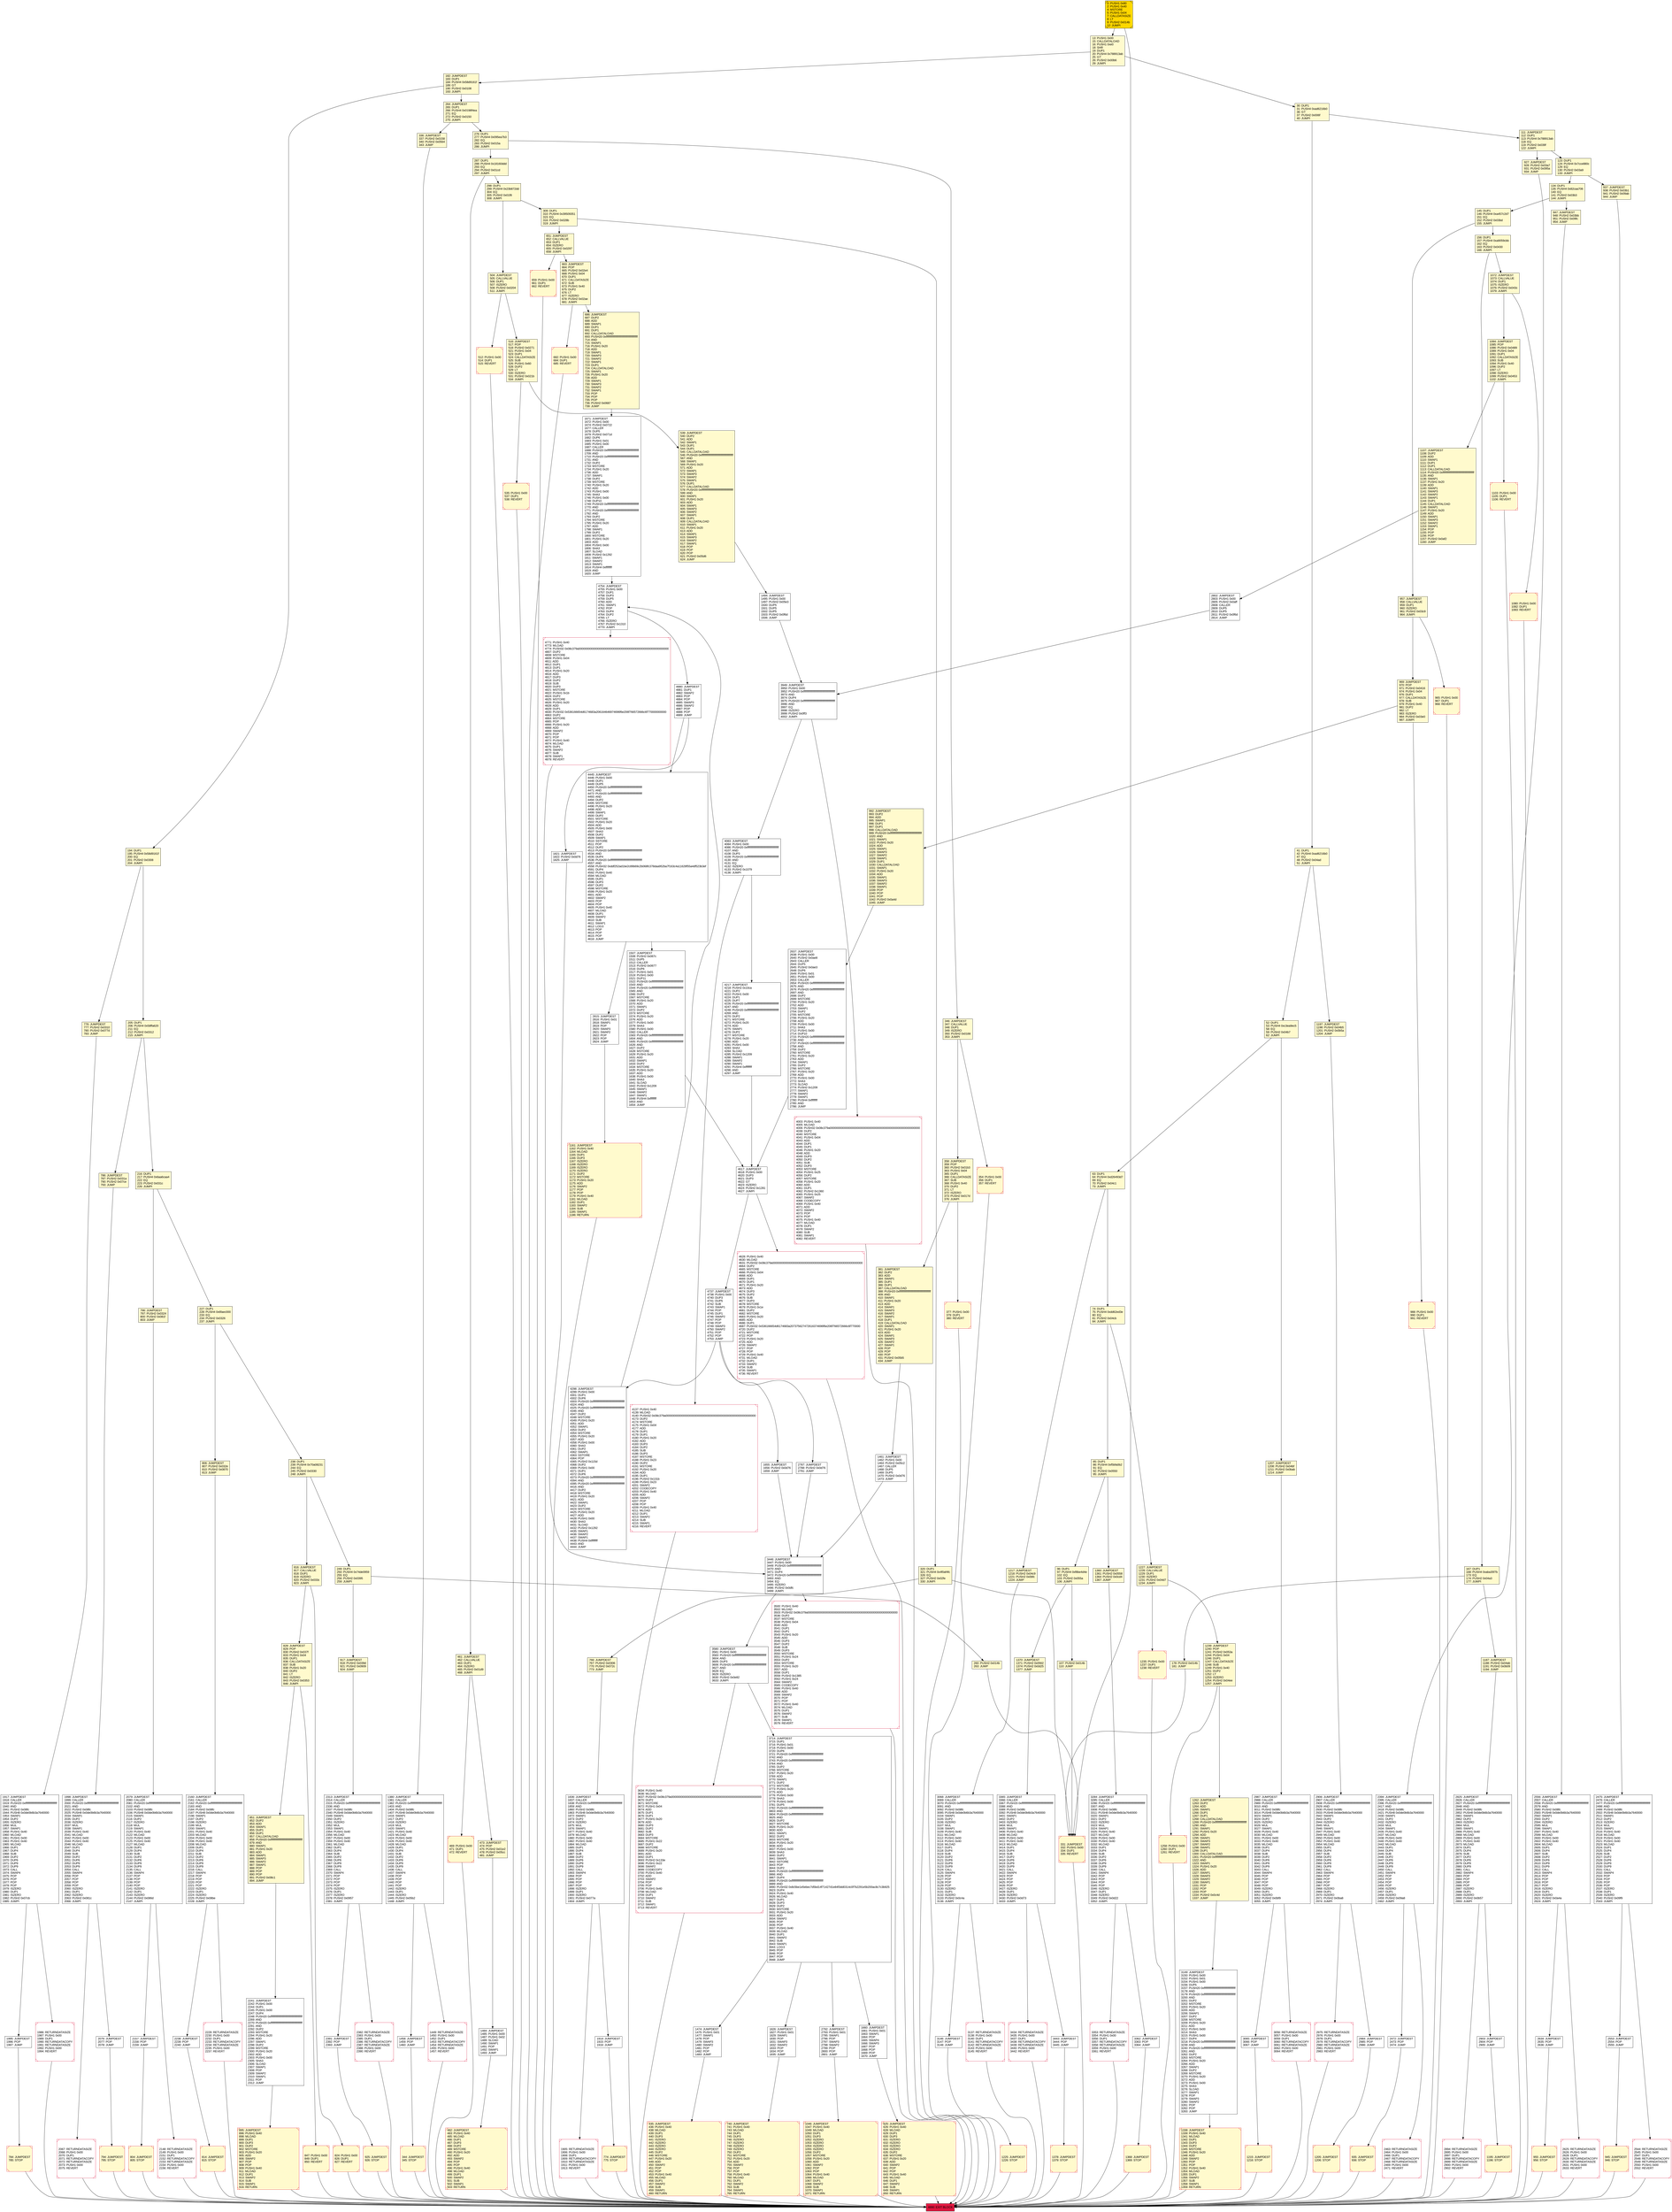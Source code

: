 digraph G {
bgcolor=transparent rankdir=UD;
node [shape=box style=filled color=black fillcolor=white fontname=arial fontcolor=black];
1262 [label="1262: JUMPDEST\l1263: DUP2\l1264: ADD\l1265: SWAP1\l1266: DUP1\l1267: DUP1\l1268: CALLDATALOAD\l1269: PUSH20 0xffffffffffffffffffffffffffffffffffffffff\l1290: AND\l1291: SWAP1\l1292: PUSH1 0x20\l1294: ADD\l1295: SWAP1\l1296: SWAP3\l1297: SWAP2\l1298: SWAP1\l1299: DUP1\l1300: CALLDATALOAD\l1301: PUSH20 0xffffffffffffffffffffffffffffffffffffffff\l1322: AND\l1323: SWAP1\l1324: PUSH1 0x20\l1326: ADD\l1327: SWAP1\l1328: SWAP3\l1329: SWAP2\l1330: SWAP1\l1331: POP\l1332: POP\l1333: POP\l1334: PUSH2 0x0c4d\l1337: JUMP\l" fillcolor=lemonchiffon ];
3362 [label="3362: JUMPDEST\l3363: POP\l3364: JUMP\l" ];
651 [label="651: JUMPDEST\l652: CALLVALUE\l653: DUP1\l654: ISZERO\l655: PUSH2 0x0297\l658: JUMPI\l" fillcolor=lemonchiffon ];
2067 [label="2067: RETURNDATASIZE\l2068: PUSH1 0x00\l2070: DUP1\l2071: RETURNDATACOPY\l2072: RETURNDATASIZE\l2073: PUSH1 0x00\l2075: REVERT\l" shape=Msquare color=crimson ];
925 [label="925: JUMPDEST\l926: STOP\l" fillcolor=lemonchiffon shape=Msquare color=crimson ];
3446 [label="3446: JUMPDEST\l3447: PUSH1 0x00\l3449: PUSH20 0xffffffffffffffffffffffffffffffffffffffff\l3470: AND\l3471: DUP4\l3472: PUSH20 0xffffffffffffffffffffffffffffffffffffffff\l3493: AND\l3494: EQ\l3495: ISZERO\l3496: PUSH2 0x0dfc\l3499: JUMPI\l" ];
1217 [label="1217: JUMPDEST\l1218: PUSH2 0x04c9\l1221: PUSH2 0x0bfc\l1224: JUMP\l" fillcolor=lemonchiffon ];
4083 [label="4083: JUMPDEST\l4084: PUSH1 0x00\l4086: PUSH20 0xffffffffffffffffffffffffffffffffffffffff\l4107: AND\l4108: DUP3\l4109: PUSH20 0xffffffffffffffffffffffffffffffffffffffff\l4130: AND\l4131: EQ\l4132: ISZERO\l4133: PUSH2 0x1079\l4136: JUMPI\l" ];
2637 [label="2637: JUMPDEST\l2638: PUSH1 0x00\l2640: PUSH2 0x0ae8\l2643: CALLER\l2644: DUP5\l2645: PUSH2 0x0ae3\l2648: DUP6\l2649: PUSH1 0x01\l2651: PUSH1 0x00\l2653: CALLER\l2654: PUSH20 0xffffffffffffffffffffffffffffffffffffffff\l2675: AND\l2676: PUSH20 0xffffffffffffffffffffffffffffffffffffffff\l2697: AND\l2698: DUP2\l2699: MSTORE\l2700: PUSH1 0x20\l2702: ADD\l2703: SWAP1\l2704: DUP2\l2705: MSTORE\l2706: PUSH1 0x20\l2708: ADD\l2709: PUSH1 0x00\l2711: SHA3\l2712: PUSH1 0x00\l2714: DUP10\l2715: PUSH20 0xffffffffffffffffffffffffffffffffffffffff\l2736: AND\l2737: PUSH20 0xffffffffffffffffffffffffffffffffffffffff\l2758: AND\l2759: DUP2\l2760: MSTORE\l2761: PUSH1 0x20\l2763: ADD\l2764: SWAP1\l2765: DUP2\l2766: MSTORE\l2767: PUSH1 0x20\l2769: ADD\l2770: PUSH1 0x00\l2772: SHA3\l2773: SLOAD\l2774: PUSH2 0x1209\l2777: SWAP1\l2778: SWAP2\l2779: SWAP1\l2780: PUSH4 0xffffffff\l2785: AND\l2786: JUMP\l" ];
3365 [label="3365: JUMPDEST\l3366: CALLER\l3367: PUSH20 0xffffffffffffffffffffffffffffffffffffffff\l3388: AND\l3389: PUSH2 0x08fc\l3392: PUSH8 0x0de0b6b3a7640000\l3401: SWAP1\l3402: DUP2\l3403: ISZERO\l3404: MUL\l3405: SWAP1\l3406: PUSH1 0x40\l3408: MLOAD\l3409: PUSH1 0x00\l3411: PUSH1 0x40\l3413: MLOAD\l3414: DUP1\l3415: DUP4\l3416: SUB\l3417: DUP2\l3418: DUP6\l3419: DUP9\l3420: DUP9\l3421: CALL\l3422: SWAP4\l3423: POP\l3424: POP\l3425: POP\l3426: POP\l3427: ISZERO\l3428: DUP1\l3429: ISZERO\l3430: PUSH2 0x0d73\l3433: JUMPI\l" ];
4137 [label="4137: PUSH1 0x40\l4139: MLOAD\l4140: PUSH32 0x08c379a000000000000000000000000000000000000000000000000000000000\l4173: DUP2\l4174: MSTORE\l4175: PUSH1 0x04\l4177: ADD\l4178: DUP1\l4179: DUP1\l4180: PUSH1 0x20\l4182: ADD\l4183: DUP3\l4184: DUP2\l4185: SUB\l4186: DUP3\l4187: MSTORE\l4188: PUSH1 0x23\l4190: DUP2\l4191: MSTORE\l4192: PUSH1 0x20\l4194: ADD\l4195: DUP1\l4196: PUSH2 0x131b\l4199: PUSH1 0x23\l4201: SWAP2\l4202: CODECOPY\l4203: PUSH1 0x40\l4205: ADD\l4206: SWAP2\l4207: POP\l4208: POP\l4209: PUSH1 0x40\l4211: MLOAD\l4212: DUP1\l4213: SWAP2\l4214: SUB\l4215: SWAP1\l4216: REVERT\l" shape=Msquare color=crimson ];
766 [label="766: JUMPDEST\l767: PUSH2 0x0306\l770: PUSH2 0x072c\l773: JUMP\l" fillcolor=lemonchiffon ];
945 [label="945: JUMPDEST\l946: STOP\l" fillcolor=lemonchiffon shape=Msquare color=crimson ];
1380 [label="1380: JUMPDEST\l1381: CALLER\l1382: PUSH20 0xffffffffffffffffffffffffffffffffffffffff\l1403: AND\l1404: PUSH2 0x08fc\l1407: PUSH8 0x0de0b6b3a7640000\l1416: SWAP1\l1417: DUP2\l1418: ISZERO\l1419: MUL\l1420: SWAP1\l1421: PUSH1 0x40\l1423: MLOAD\l1424: PUSH1 0x00\l1426: PUSH1 0x40\l1428: MLOAD\l1429: DUP1\l1430: DUP4\l1431: SUB\l1432: DUP2\l1433: DUP6\l1434: DUP9\l1435: DUP9\l1436: CALL\l1437: SWAP4\l1438: POP\l1439: POP\l1440: POP\l1441: POP\l1442: ISZERO\l1443: DUP1\l1444: ISZERO\l1445: PUSH2 0x05b2\l1448: JUMPI\l" ];
381 [label="381: JUMPDEST\l382: DUP2\l383: ADD\l384: SWAP1\l385: DUP1\l386: DUP1\l387: CALLDATALOAD\l388: PUSH20 0xffffffffffffffffffffffffffffffffffffffff\l409: AND\l410: SWAP1\l411: PUSH1 0x20\l413: ADD\l414: SWAP1\l415: SWAP3\l416: SWAP2\l417: SWAP1\l418: DUP1\l419: CALLDATALOAD\l420: SWAP1\l421: PUSH1 0x20\l423: ADD\l424: SWAP1\l425: SWAP3\l426: SWAP2\l427: SWAP1\l428: POP\l429: POP\l430: POP\l431: PUSH2 0x05b5\l434: JUMP\l" fillcolor=lemonchiffon ];
955 [label="955: JUMPDEST\l956: STOP\l" fillcolor=lemonchiffon shape=Msquare color=crimson ];
194 [label="194: DUP1\l195: PUSH4 0x58d9161f\l200: EQ\l201: PUSH2 0x0308\l204: JUMPI\l" fillcolor=lemonchiffon ];
1655 [label="1655: JUMPDEST\l1656: PUSH2 0x0d76\l1659: JUMP\l" ];
3634 [label="3634: PUSH1 0x40\l3636: MLOAD\l3637: PUSH32 0x08c379a000000000000000000000000000000000000000000000000000000000\l3670: DUP2\l3671: MSTORE\l3672: PUSH1 0x04\l3674: ADD\l3675: DUP1\l3676: DUP1\l3677: PUSH1 0x20\l3679: ADD\l3680: DUP3\l3681: DUP2\l3682: SUB\l3683: DUP3\l3684: MSTORE\l3685: PUSH1 0x22\l3687: DUP2\l3688: MSTORE\l3689: PUSH1 0x20\l3691: ADD\l3692: DUP1\l3693: PUSH2 0x133e\l3696: PUSH1 0x22\l3698: SWAP2\l3699: CODECOPY\l3700: PUSH1 0x40\l3702: ADD\l3703: SWAP2\l3704: POP\l3705: POP\l3706: PUSH1 0x40\l3708: MLOAD\l3709: DUP1\l3710: SWAP2\l3711: SUB\l3712: SWAP1\l3713: REVERT\l" shape=Msquare color=crimson ];
935 [label="935: JUMPDEST\l936: STOP\l" fillcolor=lemonchiffon shape=Msquare color=crimson ];
30 [label="30: DUP1\l31: PUSH4 0xad6216b0\l36: GT\l37: PUSH2 0x006f\l40: JUMPI\l" fillcolor=lemonchiffon ];
1207 [label="1207: JUMPDEST\l1208: PUSH2 0x04bf\l1211: PUSH2 0x0bab\l1214: JUMP\l" fillcolor=lemonchiffon ];
111 [label="111: JUMPDEST\l112: DUP1\l113: PUSH4 0x788913ab\l118: EQ\l119: PUSH2 0x039f\l122: JUMPI\l" fillcolor=lemonchiffon ];
2792 [label="2792: JUMPDEST\l2793: PUSH1 0x01\l2795: SWAP1\l2796: POP\l2797: SWAP3\l2798: SWAP2\l2799: POP\l2800: POP\l2801: JUMP\l" ];
927 [label="927: JUMPDEST\l928: PUSH2 0x03a7\l931: PUSH2 0x095a\l934: JUMP\l" fillcolor=lemonchiffon ];
686 [label="686: JUMPDEST\l687: DUP2\l688: ADD\l689: SWAP1\l690: DUP1\l691: DUP1\l692: CALLDATALOAD\l693: PUSH20 0xffffffffffffffffffffffffffffffffffffffff\l714: AND\l715: SWAP1\l716: PUSH1 0x20\l718: ADD\l719: SWAP1\l720: SWAP3\l721: SWAP2\l722: SWAP1\l723: DUP1\l724: CALLDATALOAD\l725: SWAP1\l726: PUSH1 0x20\l728: ADD\l729: SWAP1\l730: SWAP3\l731: SWAP2\l732: SWAP1\l733: POP\l734: POP\l735: POP\l736: PUSH2 0x0687\l739: JUMP\l" fillcolor=lemonchiffon ];
482 [label="482: JUMPDEST\l483: PUSH1 0x40\l485: MLOAD\l486: DUP1\l487: DUP3\l488: DUP2\l489: MSTORE\l490: PUSH1 0x20\l492: ADD\l493: SWAP2\l494: POP\l495: POP\l496: PUSH1 0x40\l498: MLOAD\l499: DUP1\l500: SWAP2\l501: SUB\l502: SWAP1\l503: RETURN\l" fillcolor=lemonchiffon shape=Msquare color=crimson ];
216 [label="216: DUP1\l217: PUSH4 0x6aa6caa4\l222: EQ\l223: PUSH2 0x031c\l226: JUMPI\l" fillcolor=lemonchiffon ];
2556 [label="2556: JUMPDEST\l2557: CALLER\l2558: PUSH20 0xffffffffffffffffffffffffffffffffffffffff\l2579: AND\l2580: PUSH2 0x08fc\l2583: PUSH8 0x0de0b6b3a7640000\l2592: SWAP1\l2593: DUP2\l2594: ISZERO\l2595: MUL\l2596: SWAP1\l2597: PUSH1 0x40\l2599: MLOAD\l2600: PUSH1 0x00\l2602: PUSH1 0x40\l2604: MLOAD\l2605: DUP1\l2606: DUP4\l2607: SUB\l2608: DUP2\l2609: DUP6\l2610: DUP9\l2611: DUP9\l2612: CALL\l2613: SWAP4\l2614: POP\l2615: POP\l2616: POP\l2617: POP\l2618: ISZERO\l2619: DUP1\l2620: ISZERO\l2621: PUSH2 0x0a4a\l2624: JUMPI\l" ];
2815 [label="2815: JUMPDEST\l2816: PUSH1 0x01\l2818: SWAP1\l2819: POP\l2820: SWAP3\l2821: SWAP2\l2822: POP\l2823: POP\l2824: JUMP\l" ];
3443 [label="3443: JUMPDEST\l3444: POP\l3445: JUMP\l" ];
2241 [label="2241: JUMPDEST\l2242: PUSH1 0x00\l2244: DUP1\l2245: PUSH1 0x00\l2247: DUP4\l2248: PUSH20 0xffffffffffffffffffffffffffffffffffffffff\l2269: AND\l2270: PUSH20 0xffffffffffffffffffffffffffffffffffffffff\l2291: AND\l2292: DUP2\l2293: MSTORE\l2294: PUSH1 0x20\l2296: ADD\l2297: SWAP1\l2298: DUP2\l2299: MSTORE\l2300: PUSH1 0x20\l2302: ADD\l2303: PUSH1 0x00\l2305: SHA3\l2306: SLOAD\l2307: SWAP1\l2308: POP\l2309: SWAP2\l2310: SWAP1\l2311: POP\l2312: JUMP\l" ];
947 [label="947: JUMPDEST\l948: PUSH2 0x03bb\l951: PUSH2 0x09fc\l954: JUMP\l" fillcolor=lemonchiffon ];
276 [label="276: DUP1\l277: PUSH4 0x095ea7b3\l282: EQ\l283: PUSH2 0x015a\l286: JUMPI\l" fillcolor=lemonchiffon ];
2625 [label="2625: RETURNDATASIZE\l2626: PUSH1 0x00\l2628: DUP1\l2629: RETURNDATACOPY\l2630: RETURNDATASIZE\l2631: PUSH1 0x00\l2633: REVERT\l" shape=Msquare color=crimson ];
3137 [label="3137: RETURNDATASIZE\l3138: PUSH1 0x00\l3140: DUP1\l3141: RETURNDATACOPY\l3142: RETURNDATASIZE\l3143: PUSH1 0x00\l3145: REVERT\l" shape=Msquare color=crimson ];
816 [label="816: JUMPDEST\l817: CALLVALUE\l818: DUP1\l819: ISZERO\l820: PUSH2 0x033c\l823: JUMPI\l" fillcolor=lemonchiffon ];
1914 [label="1914: JUMPDEST\l1915: POP\l1916: JUMP\l" ];
1360 [label="1360: JUMPDEST\l1361: PUSH2 0x0558\l1364: PUSH2 0x0cd4\l1367: JUMP\l" fillcolor=lemonchiffon ];
937 [label="937: JUMPDEST\l938: PUSH2 0x03b1\l941: PUSH2 0x09ab\l944: JUMP\l" fillcolor=lemonchiffon ];
965 [label="965: PUSH1 0x00\l967: DUP1\l968: REVERT\l" fillcolor=lemonchiffon shape=Msquare color=crimson ];
1507 [label="1507: JUMPDEST\l1508: PUSH2 0x067c\l1511: DUP5\l1512: CALLER\l1513: PUSH2 0x0677\l1516: DUP6\l1517: PUSH1 0x01\l1519: PUSH1 0x00\l1521: DUP11\l1522: PUSH20 0xffffffffffffffffffffffffffffffffffffffff\l1543: AND\l1544: PUSH20 0xffffffffffffffffffffffffffffffffffffffff\l1565: AND\l1566: DUP2\l1567: MSTORE\l1568: PUSH1 0x20\l1570: ADD\l1571: SWAP1\l1572: DUP2\l1573: MSTORE\l1574: PUSH1 0x20\l1576: ADD\l1577: PUSH1 0x00\l1579: SHA3\l1580: PUSH1 0x00\l1582: CALLER\l1583: PUSH20 0xffffffffffffffffffffffffffffffffffffffff\l1604: AND\l1605: PUSH20 0xffffffffffffffffffffffffffffffffffffffff\l1626: AND\l1627: DUP2\l1628: MSTORE\l1629: PUSH1 0x20\l1631: ADD\l1632: SWAP1\l1633: DUP2\l1634: MSTORE\l1635: PUSH1 0x20\l1637: ADD\l1638: PUSH1 0x00\l1640: SHA3\l1641: SLOAD\l1642: PUSH2 0x1209\l1645: SWAP1\l1646: SWAP2\l1647: SWAP1\l1648: PUSH4 0xffffffff\l1653: AND\l1654: JUMP\l" ];
2313 [label="2313: JUMPDEST\l2314: CALLER\l2315: PUSH20 0xffffffffffffffffffffffffffffffffffffffff\l2336: AND\l2337: PUSH2 0x08fc\l2340: PUSH8 0x0de0b6b3a7640000\l2349: SWAP1\l2350: DUP2\l2351: ISZERO\l2352: MUL\l2353: SWAP1\l2354: PUSH1 0x40\l2356: MLOAD\l2357: PUSH1 0x00\l2359: PUSH1 0x40\l2361: MLOAD\l2362: DUP1\l2363: DUP4\l2364: SUB\l2365: DUP2\l2366: DUP6\l2367: DUP9\l2368: DUP9\l2369: CALL\l2370: SWAP4\l2371: POP\l2372: POP\l2373: POP\l2374: POP\l2375: ISZERO\l2376: DUP1\l2377: ISZERO\l2378: PUSH2 0x0957\l2381: JUMPI\l" ];
2391 [label="2391: JUMPDEST\l2392: POP\l2393: JUMP\l" ];
2903 [label="2903: JUMPDEST\l2904: POP\l2905: JUMP\l" ];
469 [label="469: PUSH1 0x00\l471: DUP1\l472: REVERT\l" fillcolor=lemonchiffon shape=Msquare color=crimson ];
2394 [label="2394: JUMPDEST\l2395: CALLER\l2396: PUSH20 0xffffffffffffffffffffffffffffffffffffffff\l2417: AND\l2418: PUSH2 0x08fc\l2421: PUSH8 0x0de0b6b3a7640000\l2430: SWAP1\l2431: DUP2\l2432: ISZERO\l2433: MUL\l2434: SWAP1\l2435: PUSH1 0x40\l2437: MLOAD\l2438: PUSH1 0x00\l2440: PUSH1 0x40\l2442: MLOAD\l2443: DUP1\l2444: DUP4\l2445: SUB\l2446: DUP2\l2447: DUP6\l2448: DUP9\l2449: DUP9\l2450: CALL\l2451: SWAP4\l2452: POP\l2453: POP\l2454: POP\l2455: POP\l2456: ISZERO\l2457: DUP1\l2458: ISZERO\l2459: PUSH2 0x09a8\l2462: JUMPI\l" ];
2825 [label="2825: JUMPDEST\l2826: CALLER\l2827: PUSH20 0xffffffffffffffffffffffffffffffffffffffff\l2848: AND\l2849: PUSH2 0x08fc\l2852: PUSH8 0x0de0b6b3a7640000\l2861: SWAP1\l2862: DUP2\l2863: ISZERO\l2864: MUL\l2865: SWAP1\l2866: PUSH1 0x40\l2868: MLOAD\l2869: PUSH1 0x00\l2871: PUSH1 0x40\l2873: MLOAD\l2874: DUP1\l2875: DUP4\l2876: SUB\l2877: DUP2\l2878: DUP6\l2879: DUP9\l2880: DUP9\l2881: CALL\l2882: SWAP4\l2883: POP\l2884: POP\l2885: POP\l2886: POP\l2887: ISZERO\l2888: DUP1\l2889: ISZERO\l2890: PUSH2 0x0b57\l2893: JUMPI\l" ];
1660 [label="1660: JUMPDEST\l1661: PUSH1 0x01\l1663: SWAP1\l1664: POP\l1665: SWAP4\l1666: SWAP3\l1667: POP\l1668: POP\l1669: POP\l1670: JUMP\l" ];
309 [label="309: DUP1\l310: PUSH4 0x39509351\l315: EQ\l316: PUSH2 0x028b\l319: JUMPI\l" fillcolor=lemonchiffon ];
988 [label="988: PUSH1 0x00\l990: DUP1\l991: REVERT\l" fillcolor=lemonchiffon shape=Msquare color=crimson ];
4880 [label="4880: JUMPDEST\l4881: DUP1\l4882: SWAP2\l4883: POP\l4884: POP\l4885: SWAP3\l4886: SWAP2\l4887: POP\l4888: POP\l4889: JUMP\l" ];
2148 [label="2148: RETURNDATASIZE\l2149: PUSH1 0x00\l2151: DUP1\l2152: RETURNDATACOPY\l2153: RETURNDATASIZE\l2154: PUSH1 0x00\l2156: REVERT\l" shape=Msquare color=crimson ];
784 [label="784: JUMPDEST\l785: STOP\l" fillcolor=lemonchiffon shape=Msquare color=crimson ];
1836 [label="1836: JUMPDEST\l1837: CALLER\l1838: PUSH20 0xffffffffffffffffffffffffffffffffffffffff\l1859: AND\l1860: PUSH2 0x08fc\l1863: PUSH8 0x0de0b6b3a7640000\l1872: SWAP1\l1873: DUP2\l1874: ISZERO\l1875: MUL\l1876: SWAP1\l1877: PUSH1 0x40\l1879: MLOAD\l1880: PUSH1 0x00\l1882: PUSH1 0x40\l1884: MLOAD\l1885: DUP1\l1886: DUP4\l1887: SUB\l1888: DUP2\l1889: DUP6\l1890: DUP9\l1891: DUP9\l1892: CALL\l1893: SWAP4\l1894: POP\l1895: POP\l1896: POP\l1897: POP\l1898: ISZERO\l1899: DUP1\l1900: ISZERO\l1901: PUSH2 0x077a\l1904: JUMPI\l" ];
1917 [label="1917: JUMPDEST\l1918: CALLER\l1919: PUSH20 0xffffffffffffffffffffffffffffffffffffffff\l1940: AND\l1941: PUSH2 0x08fc\l1944: PUSH8 0x0de0b6b3a7640000\l1953: SWAP1\l1954: DUP2\l1955: ISZERO\l1956: MUL\l1957: SWAP1\l1958: PUSH1 0x40\l1960: MLOAD\l1961: PUSH1 0x00\l1963: PUSH1 0x40\l1965: MLOAD\l1966: DUP1\l1967: DUP4\l1968: SUB\l1969: DUP2\l1970: DUP6\l1971: DUP9\l1972: DUP9\l1973: CALL\l1974: SWAP4\l1975: POP\l1976: POP\l1977: POP\l1978: POP\l1979: ISZERO\l1980: DUP1\l1981: ISZERO\l1982: PUSH2 0x07cb\l1985: JUMPI\l" ];
4771 [label="4771: PUSH1 0x40\l4773: MLOAD\l4774: PUSH32 0x08c379a000000000000000000000000000000000000000000000000000000000\l4807: DUP2\l4808: MSTORE\l4809: PUSH1 0x04\l4811: ADD\l4812: DUP1\l4813: DUP1\l4814: PUSH1 0x20\l4816: ADD\l4817: DUP3\l4818: DUP2\l4819: SUB\l4820: DUP3\l4821: MSTORE\l4822: PUSH1 0x1b\l4824: DUP2\l4825: MSTORE\l4826: PUSH1 0x20\l4828: ADD\l4829: DUP1\l4830: PUSH32 0x536166654d6174683a206164646974696f6e206f766572666c6f770000000000\l4863: DUP2\l4864: MSTORE\l4865: POP\l4866: PUSH1 0x20\l4868: ADD\l4869: SWAP2\l4870: POP\l4871: POP\l4872: PUSH1 0x40\l4874: MLOAD\l4875: DUP1\l4876: SWAP2\l4877: SUB\l4878: SWAP1\l4879: REVERT\l" shape=Msquare color=crimson ];
516 [label="516: JUMPDEST\l517: POP\l518: PUSH2 0x0271\l521: PUSH1 0x04\l523: DUP1\l524: CALLDATASIZE\l525: SUB\l526: PUSH1 0x60\l528: DUP2\l529: LT\l530: ISZERO\l531: PUSH2 0x021b\l534: JUMPI\l" fillcolor=lemonchiffon ];
1338 [label="1338: JUMPDEST\l1339: PUSH1 0x40\l1341: MLOAD\l1342: DUP1\l1343: DUP3\l1344: DUP2\l1345: MSTORE\l1346: PUSH1 0x20\l1348: ADD\l1349: SWAP2\l1350: POP\l1351: POP\l1352: PUSH1 0x40\l1354: MLOAD\l1355: DUP1\l1356: SWAP2\l1357: SUB\l1358: SWAP1\l1359: RETURN\l" fillcolor=lemonchiffon shape=Msquare color=crimson ];
260 [label="260: PUSH2 0x014b\l263: JUMP\l" fillcolor=lemonchiffon ];
794 [label="794: JUMPDEST\l795: STOP\l" fillcolor=lemonchiffon shape=Msquare color=crimson ];
435 [label="435: JUMPDEST\l436: PUSH1 0x40\l438: MLOAD\l439: DUP1\l440: DUP3\l441: ISZERO\l442: ISZERO\l443: ISZERO\l444: ISZERO\l445: DUP2\l446: MSTORE\l447: PUSH1 0x20\l449: ADD\l450: SWAP2\l451: POP\l452: POP\l453: PUSH1 0x40\l455: MLOAD\l456: DUP1\l457: SWAP2\l458: SUB\l459: SWAP1\l460: RETURN\l" fillcolor=lemonchiffon shape=Msquare color=crimson ];
2472 [label="2472: JUMPDEST\l2473: POP\l2474: JUMP\l" ];
2984 [label="2984: JUMPDEST\l2985: POP\l2986: JUMP\l" ];
287 [label="287: DUP1\l288: PUSH4 0x18160ddd\l293: EQ\l294: PUSH2 0x01cd\l297: JUMPI\l" fillcolor=lemonchiffon ];
774 [label="774: JUMPDEST\l775: STOP\l" fillcolor=lemonchiffon shape=Msquare color=crimson ];
1458 [label="1458: JUMPDEST\l1459: POP\l1460: JUMP\l" ];
824 [label="824: PUSH1 0x00\l826: DUP1\l827: REVERT\l" fillcolor=lemonchiffon shape=Msquare color=crimson ];
4445 [label="4445: JUMPDEST\l4446: PUSH1 0x00\l4448: DUP1\l4449: DUP5\l4450: PUSH20 0xffffffffffffffffffffffffffffffffffffffff\l4471: AND\l4472: PUSH20 0xffffffffffffffffffffffffffffffffffffffff\l4493: AND\l4494: DUP2\l4495: MSTORE\l4496: PUSH1 0x20\l4498: ADD\l4499: SWAP1\l4500: DUP2\l4501: MSTORE\l4502: PUSH1 0x20\l4504: ADD\l4505: PUSH1 0x00\l4507: SHA3\l4508: DUP2\l4509: SWAP1\l4510: SSTORE\l4511: POP\l4512: DUP2\l4513: PUSH20 0xffffffffffffffffffffffffffffffffffffffff\l4534: AND\l4535: DUP4\l4536: PUSH20 0xffffffffffffffffffffffffffffffffffffffff\l4557: AND\l4558: PUSH32 0xddf252ad1be2c89b69c2b068fc378daa952ba7f163c4a11628f55a4df523b3ef\l4591: DUP4\l4592: PUSH1 0x40\l4594: MLOAD\l4595: DUP1\l4596: DUP3\l4597: DUP2\l4598: MSTORE\l4599: PUSH1 0x20\l4601: ADD\l4602: SWAP2\l4603: POP\l4604: POP\l4605: PUSH1 0x40\l4607: MLOAD\l4608: DUP1\l4609: SWAP2\l4610: SUB\l4611: SWAP1\l4612: LOG3\l4613: POP\l4614: POP\l4615: POP\l4616: JUMP\l" ];
2787 [label="2787: JUMPDEST\l2788: PUSH2 0x0d76\l2791: JUMP\l" ];
182 [label="182: JUMPDEST\l183: DUP1\l184: PUSH4 0x58d9161f\l189: GT\l190: PUSH2 0x0108\l193: JUMPI\l" fillcolor=lemonchiffon ];
663 [label="663: JUMPDEST\l664: POP\l665: PUSH2 0x02e4\l668: PUSH1 0x04\l670: DUP1\l671: CALLDATASIZE\l672: SUB\l673: PUSH1 0x40\l675: DUP2\l676: LT\l677: ISZERO\l678: PUSH2 0x02ae\l681: JUMPI\l" fillcolor=lemonchiffon ];
2229 [label="2229: RETURNDATASIZE\l2230: PUSH1 0x00\l2232: DUP1\l2233: RETURNDATACOPY\l2234: RETURNDATASIZE\l2235: PUSH1 0x00\l2237: REVERT\l" shape=Msquare color=crimson ];
851 [label="851: JUMPDEST\l852: DUP2\l853: ADD\l854: SWAP1\l855: DUP1\l856: DUP1\l857: CALLDATALOAD\l858: PUSH20 0xffffffffffffffffffffffffffffffffffffffff\l879: AND\l880: SWAP1\l881: PUSH1 0x20\l883: ADD\l884: SWAP1\l885: SWAP3\l886: SWAP2\l887: SWAP1\l888: POP\l889: POP\l890: POP\l891: PUSH2 0x08c1\l894: JUMP\l" fillcolor=lemonchiffon ];
804 [label="804: JUMPDEST\l805: STOP\l" fillcolor=lemonchiffon shape=Msquare color=crimson ];
957 [label="957: JUMPDEST\l958: CALLVALUE\l959: DUP1\l960: ISZERO\l961: PUSH2 0x03c9\l964: JUMPI\l" fillcolor=lemonchiffon ];
123 [label="123: DUP1\l124: PUSH4 0x7cce880c\l129: EQ\l130: PUSH2 0x03a9\l133: JUMPI\l" fillcolor=lemonchiffon ];
814 [label="814: JUMPDEST\l815: STOP\l" fillcolor=lemonchiffon shape=Msquare color=crimson ];
264 [label="264: JUMPDEST\l265: DUP1\l266: PUSH4 0x0198f4ea\l271: EQ\l272: PUSH2 0x0150\l275: JUMPI\l" fillcolor=lemonchiffon ];
320 [label="320: DUP1\l321: PUSH4 0x4f0af4fc\l326: EQ\l327: PUSH2 0x02fe\l330: JUMPI\l" fillcolor=lemonchiffon ];
354 [label="354: PUSH1 0x00\l356: DUP1\l357: REVERT\l" fillcolor=lemonchiffon shape=Msquare color=crimson ];
1197 [label="1197: JUMPDEST\l1198: PUSH2 0x04b5\l1201: PUSH2 0x0b5a\l1204: JUMP\l" fillcolor=lemonchiffon ];
796 [label="796: JUMPDEST\l797: PUSH2 0x0324\l800: PUSH2 0x081f\l803: JUMP\l" fillcolor=lemonchiffon ];
344 [label="344: JUMPDEST\l345: STOP\l" fillcolor=lemonchiffon shape=Msquare color=crimson ];
895 [label="895: JUMPDEST\l896: PUSH1 0x40\l898: MLOAD\l899: DUP1\l900: DUP3\l901: DUP2\l902: MSTORE\l903: PUSH1 0x20\l905: ADD\l906: SWAP2\l907: POP\l908: POP\l909: PUSH1 0x40\l911: MLOAD\l912: DUP1\l913: SWAP2\l914: SUB\l915: SWAP1\l916: RETURN\l" fillcolor=lemonchiffon shape=Msquare color=crimson ];
1368 [label="1368: JUMPDEST\l1369: STOP\l" fillcolor=lemonchiffon shape=Msquare color=crimson ];
4617 [label="4617: JUMPDEST\l4618: PUSH1 0x00\l4620: DUP3\l4621: DUP3\l4622: GT\l4623: ISZERO\l4624: PUSH2 0x1281\l4627: JUMPI\l" ];
249 [label="249: DUP1\l250: PUSH4 0x74de0959\l255: EQ\l256: PUSH2 0x0395\l259: JUMPI\l" fillcolor=lemonchiffon ];
377 [label="377: PUSH1 0x00\l379: DUP1\l380: REVERT\l" fillcolor=lemonchiffon shape=Msquare color=crimson ];
1671 [label="1671: JUMPDEST\l1672: PUSH1 0x00\l1674: PUSH2 0x0722\l1677: CALLER\l1678: DUP5\l1679: PUSH2 0x071d\l1682: DUP6\l1683: PUSH1 0x01\l1685: PUSH1 0x00\l1687: CALLER\l1688: PUSH20 0xffffffffffffffffffffffffffffffffffffffff\l1709: AND\l1710: PUSH20 0xffffffffffffffffffffffffffffffffffffffff\l1731: AND\l1732: DUP2\l1733: MSTORE\l1734: PUSH1 0x20\l1736: ADD\l1737: SWAP1\l1738: DUP2\l1739: MSTORE\l1740: PUSH1 0x20\l1742: ADD\l1743: PUSH1 0x00\l1745: SHA3\l1746: PUSH1 0x00\l1748: DUP10\l1749: PUSH20 0xffffffffffffffffffffffffffffffffffffffff\l1770: AND\l1771: PUSH20 0xffffffffffffffffffffffffffffffffffffffff\l1792: AND\l1793: DUP2\l1794: MSTORE\l1795: PUSH1 0x20\l1797: ADD\l1798: SWAP1\l1799: DUP2\l1800: MSTORE\l1801: PUSH1 0x20\l1803: ADD\l1804: PUSH1 0x00\l1806: SHA3\l1807: SLOAD\l1808: PUSH2 0x1292\l1811: SWAP1\l1812: SWAP2\l1813: SWAP1\l1814: PUSH4 0xffffffff\l1819: AND\l1820: JUMP\l" ];
4217 [label="4217: JUMPDEST\l4218: PUSH2 0x10ca\l4221: DUP2\l4222: PUSH1 0x00\l4224: DUP1\l4225: DUP7\l4226: PUSH20 0xffffffffffffffffffffffffffffffffffffffff\l4247: AND\l4248: PUSH20 0xffffffffffffffffffffffffffffffffffffffff\l4269: AND\l4270: DUP2\l4271: MSTORE\l4272: PUSH1 0x20\l4274: ADD\l4275: SWAP1\l4276: DUP2\l4277: MSTORE\l4278: PUSH1 0x20\l4280: ADD\l4281: PUSH1 0x00\l4283: SHA3\l4284: SLOAD\l4285: PUSH2 0x1209\l4288: SWAP1\l4289: SWAP2\l4290: SWAP1\l4291: PUSH4 0xffffffff\l4296: AND\l4297: JUMP\l" ];
2553 [label="2553: JUMPDEST\l2554: POP\l2555: JUMP\l" ];
3065 [label="3065: JUMPDEST\l3066: POP\l3067: JUMP\l" ];
2475 [label="2475: JUMPDEST\l2476: CALLER\l2477: PUSH20 0xffffffffffffffffffffffffffffffffffffffff\l2498: AND\l2499: PUSH2 0x08fc\l2502: PUSH8 0x0de0b6b3a7640000\l2511: SWAP1\l2512: DUP2\l2513: ISZERO\l2514: MUL\l2515: SWAP1\l2516: PUSH1 0x40\l2518: MLOAD\l2519: PUSH1 0x00\l2521: PUSH1 0x40\l2523: MLOAD\l2524: DUP1\l2525: DUP4\l2526: SUB\l2527: DUP2\l2528: DUP6\l2529: DUP9\l2530: DUP9\l2531: CALL\l2532: SWAP4\l2533: POP\l2534: POP\l2535: POP\l2536: POP\l2537: ISZERO\l2538: DUP1\l2539: ISZERO\l2540: PUSH2 0x09f9\l2543: JUMPI\l" ];
1995 [label="1995: JUMPDEST\l1996: POP\l1997: JUMP\l" ];
847 [label="847: PUSH1 0x00\l849: DUP1\l850: REVERT\l" fillcolor=lemonchiffon shape=Msquare color=crimson ];
1072 [label="1072: JUMPDEST\l1073: CALLVALUE\l1074: DUP1\l1075: ISZERO\l1076: PUSH2 0x043c\l1079: JUMPI\l" fillcolor=lemonchiffon ];
1378 [label="1378: JUMPDEST\l1379: STOP\l" fillcolor=lemonchiffon shape=Msquare color=crimson ];
227 [label="227: DUP1\l228: PUSH4 0x6faec000\l233: EQ\l234: PUSH2 0x0326\l237: JUMPI\l" fillcolor=lemonchiffon ];
3714 [label="3714: JUMPDEST\l3715: DUP1\l3716: PUSH1 0x01\l3718: PUSH1 0x00\l3720: DUP6\l3721: PUSH20 0xffffffffffffffffffffffffffffffffffffffff\l3742: AND\l3743: PUSH20 0xffffffffffffffffffffffffffffffffffffffff\l3764: AND\l3765: DUP2\l3766: MSTORE\l3767: PUSH1 0x20\l3769: ADD\l3770: SWAP1\l3771: DUP2\l3772: MSTORE\l3773: PUSH1 0x20\l3775: ADD\l3776: PUSH1 0x00\l3778: SHA3\l3779: PUSH1 0x00\l3781: DUP5\l3782: PUSH20 0xffffffffffffffffffffffffffffffffffffffff\l3803: AND\l3804: PUSH20 0xffffffffffffffffffffffffffffffffffffffff\l3825: AND\l3826: DUP2\l3827: MSTORE\l3828: PUSH1 0x20\l3830: ADD\l3831: SWAP1\l3832: DUP2\l3833: MSTORE\l3834: PUSH1 0x20\l3836: ADD\l3837: PUSH1 0x00\l3839: SHA3\l3840: DUP2\l3841: SWAP1\l3842: SSTORE\l3843: POP\l3844: DUP2\l3845: PUSH20 0xffffffffffffffffffffffffffffffffffffffff\l3866: AND\l3867: DUP4\l3868: PUSH20 0xffffffffffffffffffffffffffffffffffffffff\l3889: AND\l3890: PUSH32 0x8c5be1e5ebec7d5bd14f71427d1e84f3dd0314c0f7b2291e5b200ac8c7c3b925\l3923: DUP4\l3924: PUSH1 0x40\l3926: MLOAD\l3927: DUP1\l3928: DUP3\l3929: DUP2\l3930: MSTORE\l3931: PUSH1 0x20\l3933: ADD\l3934: SWAP2\l3935: POP\l3936: POP\l3937: PUSH1 0x40\l3939: MLOAD\l3940: DUP1\l3941: SWAP2\l3942: SUB\l3943: SWAP1\l3944: LOG3\l3945: POP\l3946: POP\l3947: POP\l3948: JUMP\l" ];
3353 [label="3353: RETURNDATASIZE\l3354: PUSH1 0x00\l3356: DUP1\l3357: RETURNDATACOPY\l3358: RETURNDATASIZE\l3359: PUSH1 0x00\l3361: REVERT\l" shape=Msquare color=crimson ];
1461 [label="1461: JUMPDEST\l1462: PUSH1 0x00\l1464: PUSH2 0x05c2\l1467: CALLER\l1468: DUP5\l1469: DUP5\l1470: PUSH2 0x0d76\l1473: JUMP\l" ];
1484 [label="1484: JUMPDEST\l1485: PUSH1 0x00\l1487: PUSH1 0x02\l1489: SLOAD\l1490: SWAP1\l1491: POP\l1492: SWAP1\l1493: JUMP\l" ];
3949 [label="3949: JUMPDEST\l3950: PUSH1 0x00\l3952: PUSH20 0xffffffffffffffffffffffffffffffffffffffff\l3973: AND\l3974: DUP4\l3975: PUSH20 0xffffffffffffffffffffffffffffffffffffffff\l3996: AND\l3997: EQ\l3998: ISZERO\l3999: PUSH2 0x0ff3\l4002: JUMPI\l" ];
346 [label="346: JUMPDEST\l347: CALLVALUE\l348: DUP1\l349: ISZERO\l350: PUSH2 0x0166\l353: JUMPI\l" fillcolor=lemonchiffon ];
539 [label="539: JUMPDEST\l540: DUP2\l541: ADD\l542: SWAP1\l543: DUP1\l544: DUP1\l545: CALLDATALOAD\l546: PUSH20 0xffffffffffffffffffffffffffffffffffffffff\l567: AND\l568: SWAP1\l569: PUSH1 0x20\l571: ADD\l572: SWAP1\l573: SWAP3\l574: SWAP2\l575: SWAP1\l576: DUP1\l577: CALLDATALOAD\l578: PUSH20 0xffffffffffffffffffffffffffffffffffffffff\l599: AND\l600: SWAP1\l601: PUSH1 0x20\l603: ADD\l604: SWAP1\l605: SWAP3\l606: SWAP2\l607: SWAP1\l608: DUP1\l609: CALLDATALOAD\l610: SWAP1\l611: PUSH1 0x20\l613: ADD\l614: SWAP1\l615: SWAP3\l616: SWAP2\l617: SWAP1\l618: POP\l619: POP\l620: POP\l621: PUSH2 0x05d6\l624: JUMP\l" fillcolor=lemonchiffon ];
682 [label="682: PUSH1 0x00\l684: DUP1\l685: REVERT\l" fillcolor=lemonchiffon shape=Msquare color=crimson ];
1227 [label="1227: JUMPDEST\l1228: CALLVALUE\l1229: DUP1\l1230: ISZERO\l1231: PUSH2 0x04d7\l1234: JUMPI\l" fillcolor=lemonchiffon ];
13 [label="13: PUSH1 0x00\l15: CALLDATALOAD\l16: PUSH1 0xe0\l18: SHR\l19: DUP1\l20: PUSH4 0x788913ab\l25: GT\l26: PUSH2 0x00b6\l29: JUMPI\l" fillcolor=lemonchiffon ];
134 [label="134: DUP1\l135: PUSH4 0x82caa706\l140: EQ\l141: PUSH2 0x03b3\l144: JUMPI\l" fillcolor=lemonchiffon ];
336 [label="336: JUMPDEST\l337: PUSH2 0x0158\l340: PUSH2 0x0564\l343: JUMP\l" fillcolor=lemonchiffon ];
4890 [label="4890: EXIT BLOCK\l" fillcolor=crimson ];
205 [label="205: DUP1\l206: PUSH4 0x58ffa620\l211: EQ\l212: PUSH2 0x0312\l215: JUMPI\l" fillcolor=lemonchiffon ];
2079 [label="2079: JUMPDEST\l2080: CALLER\l2081: PUSH20 0xffffffffffffffffffffffffffffffffffffffff\l2102: AND\l2103: PUSH2 0x08fc\l2106: PUSH8 0x0de0b6b3a7640000\l2115: SWAP1\l2116: DUP2\l2117: ISZERO\l2118: MUL\l2119: SWAP1\l2120: PUSH1 0x40\l2122: MLOAD\l2123: PUSH1 0x00\l2125: PUSH1 0x40\l2127: MLOAD\l2128: DUP1\l2129: DUP4\l2130: SUB\l2131: DUP2\l2132: DUP6\l2133: DUP9\l2134: DUP9\l2135: CALL\l2136: SWAP4\l2137: POP\l2138: POP\l2139: POP\l2140: POP\l2141: ISZERO\l2142: DUP1\l2143: ISZERO\l2144: PUSH2 0x086d\l2147: JUMPI\l" ];
969 [label="969: JUMPDEST\l970: POP\l971: PUSH2 0x0416\l974: PUSH1 0x04\l976: DUP1\l977: CALLDATASIZE\l978: SUB\l979: PUSH1 0x40\l981: DUP2\l982: LT\l983: ISZERO\l984: PUSH2 0x03e0\l987: JUMPI\l" fillcolor=lemonchiffon ];
1205 [label="1205: JUMPDEST\l1206: STOP\l" fillcolor=lemonchiffon shape=Msquare color=crimson ];
1084 [label="1084: JUMPDEST\l1085: POP\l1086: PUSH2 0x0489\l1089: PUSH1 0x04\l1091: DUP1\l1092: CALLDATASIZE\l1093: SUB\l1094: PUSH1 0x40\l1096: DUP2\l1097: LT\l1098: ISZERO\l1099: PUSH2 0x0453\l1102: JUMPI\l" fillcolor=lemonchiffon ];
473 [label="473: JUMPDEST\l474: POP\l475: PUSH2 0x01e2\l478: PUSH2 0x05cc\l481: JUMP\l" fillcolor=lemonchiffon ];
1046 [label="1046: JUMPDEST\l1047: PUSH1 0x40\l1049: MLOAD\l1050: DUP1\l1051: DUP3\l1052: ISZERO\l1053: ISZERO\l1054: ISZERO\l1055: ISZERO\l1056: DUP2\l1057: MSTORE\l1058: PUSH1 0x20\l1060: ADD\l1061: SWAP2\l1062: POP\l1063: POP\l1064: PUSH1 0x40\l1066: MLOAD\l1067: DUP1\l1068: SWAP2\l1069: SUB\l1070: SWAP1\l1071: RETURN\l" fillcolor=lemonchiffon shape=Msquare color=crimson ];
1107 [label="1107: JUMPDEST\l1108: DUP2\l1109: ADD\l1110: SWAP1\l1111: DUP1\l1112: DUP1\l1113: CALLDATALOAD\l1114: PUSH20 0xffffffffffffffffffffffffffffffffffffffff\l1135: AND\l1136: SWAP1\l1137: PUSH1 0x20\l1139: ADD\l1140: SWAP1\l1141: SWAP3\l1142: SWAP2\l1143: SWAP1\l1144: DUP1\l1145: CALLDATALOAD\l1146: SWAP1\l1147: PUSH1 0x20\l1149: ADD\l1150: SWAP1\l1151: SWAP3\l1152: SWAP2\l1153: SWAP1\l1154: POP\l1155: POP\l1156: POP\l1157: PUSH2 0x0af2\l1160: JUMP\l" fillcolor=lemonchiffon ];
1215 [label="1215: JUMPDEST\l1216: STOP\l" fillcolor=lemonchiffon shape=Msquare color=crimson ];
659 [label="659: PUSH1 0x00\l661: DUP1\l662: REVERT\l" fillcolor=lemonchiffon shape=Msquare color=crimson ];
2076 [label="2076: JUMPDEST\l2077: POP\l2078: JUMP\l" ];
178 [label="178: PUSH2 0x014b\l181: JUMP\l" fillcolor=lemonchiffon ];
461 [label="461: JUMPDEST\l462: CALLVALUE\l463: DUP1\l464: ISZERO\l465: PUSH2 0x01d9\l468: JUMPI\l" fillcolor=lemonchiffon ];
1195 [label="1195: JUMPDEST\l1196: STOP\l" fillcolor=lemonchiffon shape=Msquare color=crimson ];
2157 [label="2157: JUMPDEST\l2158: POP\l2159: JUMP\l" ];
1258 [label="1258: PUSH1 0x00\l1260: DUP1\l1261: REVERT\l" fillcolor=lemonchiffon shape=Msquare color=crimson ];
625 [label="625: JUMPDEST\l626: PUSH1 0x40\l628: MLOAD\l629: DUP1\l630: DUP3\l631: ISZERO\l632: ISZERO\l633: ISZERO\l634: ISZERO\l635: DUP2\l636: MSTORE\l637: PUSH1 0x20\l639: ADD\l640: SWAP2\l641: POP\l642: POP\l643: PUSH1 0x40\l645: MLOAD\l646: DUP1\l647: SWAP2\l648: SUB\l649: SWAP1\l650: RETURN\l" fillcolor=lemonchiffon shape=Msquare color=crimson ];
331 [label="331: JUMPDEST\l332: PUSH1 0x00\l334: DUP1\l335: REVERT\l" fillcolor=lemonchiffon shape=Msquare color=crimson ];
74 [label="74: DUP1\l75: PUSH4 0xdd62ed3e\l80: EQ\l81: PUSH2 0x04cb\l84: JUMPI\l" fillcolor=lemonchiffon ];
3068 [label="3068: JUMPDEST\l3069: CALLER\l3070: PUSH20 0xffffffffffffffffffffffffffffffffffffffff\l3091: AND\l3092: PUSH2 0x08fc\l3095: PUSH8 0x0de0b6b3a7640000\l3104: SWAP1\l3105: DUP2\l3106: ISZERO\l3107: MUL\l3108: SWAP1\l3109: PUSH1 0x40\l3111: MLOAD\l3112: PUSH1 0x00\l3114: PUSH1 0x40\l3116: MLOAD\l3117: DUP1\l3118: DUP4\l3119: SUB\l3120: DUP2\l3121: DUP6\l3122: DUP9\l3123: DUP9\l3124: CALL\l3125: SWAP4\l3126: POP\l3127: POP\l3128: POP\l3129: POP\l3130: ISZERO\l3131: DUP1\l3132: ISZERO\l3133: PUSH2 0x0c4a\l3136: JUMPI\l" ];
2382 [label="2382: RETURNDATASIZE\l2383: PUSH1 0x00\l2385: DUP1\l2386: RETURNDATACOPY\l2387: RETURNDATASIZE\l2388: PUSH1 0x00\l2390: REVERT\l" shape=Msquare color=crimson ];
2894 [label="2894: RETURNDATASIZE\l2895: PUSH1 0x00\l2897: DUP1\l2898: RETURNDATACOPY\l2899: RETURNDATASIZE\l2900: PUSH1 0x00\l2902: REVERT\l" shape=Msquare color=crimson ];
1998 [label="1998: JUMPDEST\l1999: CALLER\l2000: PUSH20 0xffffffffffffffffffffffffffffffffffffffff\l2021: AND\l2022: PUSH2 0x08fc\l2025: PUSH8 0x0de0b6b3a7640000\l2034: SWAP1\l2035: DUP2\l2036: ISZERO\l2037: MUL\l2038: SWAP1\l2039: PUSH1 0x40\l2041: MLOAD\l2042: PUSH1 0x00\l2044: PUSH1 0x40\l2046: MLOAD\l2047: DUP1\l2048: DUP4\l2049: SUB\l2050: DUP2\l2051: DUP6\l2052: DUP9\l2053: DUP9\l2054: CALL\l2055: SWAP4\l2056: POP\l2057: POP\l2058: POP\l2059: POP\l2060: ISZERO\l2061: DUP1\l2062: ISZERO\l2063: PUSH2 0x081c\l2066: JUMPI\l" ];
2802 [label="2802: JUMPDEST\l2803: PUSH1 0x00\l2805: PUSH2 0x0aff\l2808: CALLER\l2809: DUP5\l2810: DUP5\l2811: PUSH2 0x0f6d\l2814: JUMP\l" ];
1821 [label="1821: JUMPDEST\l1822: PUSH2 0x0d76\l1825: JUMP\l" ];
1225 [label="1225: JUMPDEST\l1226: STOP\l" fillcolor=lemonchiffon shape=Msquare color=crimson ];
4754 [label="4754: JUMPDEST\l4755: PUSH1 0x00\l4757: DUP1\l4758: DUP3\l4759: DUP5\l4760: ADD\l4761: SWAP1\l4762: POP\l4763: DUP4\l4764: DUP2\l4765: LT\l4766: ISZERO\l4767: PUSH2 0x1310\l4770: JUMPI\l" ];
63 [label="63: DUP1\l64: PUSH4 0xd26493d7\l69: EQ\l70: PUSH2 0x04c1\l73: JUMPI\l" fillcolor=lemonchiffon ];
1370 [label="1370: JUMPDEST\l1371: PUSH2 0x0562\l1374: PUSH2 0x0d25\l1377: JUMP\l" fillcolor=lemonchiffon ];
238 [label="238: DUP1\l239: PUSH4 0x70a08231\l244: EQ\l245: PUSH2 0x0330\l248: JUMPI\l" fillcolor=lemonchiffon ];
917 [label="917: JUMPDEST\l918: PUSH2 0x039d\l921: PUSH2 0x0909\l924: JUMP\l" fillcolor=lemonchiffon ];
167 [label="167: DUP1\l168: PUSH4 0xaba35f7b\l173: EQ\l174: PUSH2 0x04a3\l177: JUMPI\l" fillcolor=lemonchiffon ];
1474 [label="1474: JUMPDEST\l1475: PUSH1 0x01\l1477: SWAP1\l1478: POP\l1479: SWAP3\l1480: SWAP2\l1481: POP\l1482: POP\l1483: JUMP\l" ];
1905 [label="1905: RETURNDATASIZE\l1906: PUSH1 0x00\l1908: DUP1\l1909: RETURNDATACOPY\l1910: RETURNDATASIZE\l1911: PUSH1 0x00\l1913: REVERT\l" shape=Msquare color=crimson ];
2634 [label="2634: JUMPDEST\l2635: POP\l2636: JUMP\l" ];
3146 [label="3146: JUMPDEST\l3147: POP\l3148: JUMP\l" ];
96 [label="96: DUP1\l97: PUSH4 0xf8be4d4e\l102: EQ\l103: PUSH2 0x055a\l106: JUMPI\l" fillcolor=lemonchiffon ];
4628 [label="4628: PUSH1 0x40\l4630: MLOAD\l4631: PUSH32 0x08c379a000000000000000000000000000000000000000000000000000000000\l4664: DUP2\l4665: MSTORE\l4666: PUSH1 0x04\l4668: ADD\l4669: DUP1\l4670: DUP1\l4671: PUSH1 0x20\l4673: ADD\l4674: DUP3\l4675: DUP2\l4676: SUB\l4677: DUP3\l4678: MSTORE\l4679: PUSH1 0x1e\l4681: DUP2\l4682: MSTORE\l4683: PUSH1 0x20\l4685: ADD\l4686: DUP1\l4687: PUSH32 0x536166654d6174683a207375627472616374696f6e206f766572666c6f770000\l4720: DUP2\l4721: MSTORE\l4722: POP\l4723: PUSH1 0x20\l4725: ADD\l4726: SWAP2\l4727: POP\l4728: POP\l4729: PUSH1 0x40\l4731: MLOAD\l4732: DUP1\l4733: SWAP2\l4734: SUB\l4735: SWAP1\l4736: REVERT\l" shape=Msquare color=crimson ];
806 [label="806: JUMPDEST\l807: PUSH2 0x032e\l810: PUSH2 0x0870\l813: JUMP\l" fillcolor=lemonchiffon ];
2160 [label="2160: JUMPDEST\l2161: CALLER\l2162: PUSH20 0xffffffffffffffffffffffffffffffffffffffff\l2183: AND\l2184: PUSH2 0x08fc\l2187: PUSH8 0x0de0b6b3a7640000\l2196: SWAP1\l2197: DUP2\l2198: ISZERO\l2199: MUL\l2200: SWAP1\l2201: PUSH1 0x40\l2203: MLOAD\l2204: PUSH1 0x00\l2206: PUSH1 0x40\l2208: MLOAD\l2209: DUP1\l2210: DUP4\l2211: SUB\l2212: DUP2\l2213: DUP6\l2214: DUP9\l2215: DUP9\l2216: CALL\l2217: SWAP4\l2218: POP\l2219: POP\l2220: POP\l2221: POP\l2222: ISZERO\l2223: DUP1\l2224: ISZERO\l2225: PUSH2 0x08be\l2228: JUMPI\l" ];
3434 [label="3434: RETURNDATASIZE\l3435: PUSH1 0x00\l3437: DUP1\l3438: RETURNDATACOPY\l3439: RETURNDATASIZE\l3440: PUSH1 0x00\l3442: REVERT\l" shape=Msquare color=crimson ];
1235 [label="1235: PUSH1 0x00\l1237: DUP1\l1238: REVERT\l" fillcolor=lemonchiffon shape=Msquare color=crimson ];
358 [label="358: JUMPDEST\l359: POP\l360: PUSH2 0x01b3\l363: PUSH1 0x04\l365: DUP1\l366: CALLDATASIZE\l367: SUB\l368: PUSH1 0x40\l370: DUP2\l371: LT\l372: ISZERO\l373: PUSH2 0x017d\l376: JUMPI\l" fillcolor=lemonchiffon ];
85 [label="85: DUP1\l86: PUSH4 0xf5bfa0b2\l91: EQ\l92: PUSH2 0x0550\l95: JUMPI\l" fillcolor=lemonchiffon ];
776 [label="776: JUMPDEST\l777: PUSH2 0x0310\l780: PUSH2 0x077d\l783: JUMP\l" fillcolor=lemonchiffon ];
3284 [label="3284: JUMPDEST\l3285: CALLER\l3286: PUSH20 0xffffffffffffffffffffffffffffffffffffffff\l3307: AND\l3308: PUSH2 0x08fc\l3311: PUSH8 0x0de0b6b3a7640000\l3320: SWAP1\l3321: DUP2\l3322: ISZERO\l3323: MUL\l3324: SWAP1\l3325: PUSH1 0x40\l3327: MLOAD\l3328: PUSH1 0x00\l3330: PUSH1 0x40\l3332: MLOAD\l3333: DUP1\l3334: DUP4\l3335: SUB\l3336: DUP2\l3337: DUP6\l3338: DUP9\l3339: DUP9\l3340: CALL\l3341: SWAP4\l3342: POP\l3343: POP\l3344: POP\l3345: POP\l3346: ISZERO\l3347: DUP1\l3348: ISZERO\l3349: PUSH2 0x0d22\l3352: JUMPI\l" ];
1494 [label="1494: JUMPDEST\l1495: PUSH1 0x00\l1497: PUSH2 0x05e3\l1500: DUP5\l1501: DUP5\l1502: DUP5\l1503: PUSH2 0x0f6d\l1506: JUMP\l" ];
992 [label="992: JUMPDEST\l993: DUP2\l994: ADD\l995: SWAP1\l996: DUP1\l997: DUP1\l998: CALLDATALOAD\l999: PUSH20 0xffffffffffffffffffffffffffffffffffffffff\l1020: AND\l1021: SWAP1\l1022: PUSH1 0x20\l1024: ADD\l1025: SWAP1\l1026: SWAP3\l1027: SWAP2\l1028: SWAP1\l1029: DUP1\l1030: CALLDATALOAD\l1031: SWAP1\l1032: PUSH1 0x20\l1034: ADD\l1035: SWAP1\l1036: SWAP3\l1037: SWAP2\l1038: SWAP1\l1039: POP\l1040: POP\l1041: POP\l1042: PUSH2 0x0a4d\l1045: JUMP\l" fillcolor=lemonchiffon ];
2463 [label="2463: RETURNDATASIZE\l2464: PUSH1 0x00\l2466: DUP1\l2467: RETURNDATACOPY\l2468: RETURNDATASIZE\l2469: PUSH1 0x00\l2471: REVERT\l" shape=Msquare color=crimson ];
2975 [label="2975: RETURNDATASIZE\l2976: PUSH1 0x00\l2978: DUP1\l2979: RETURNDATACOPY\l2980: RETURNDATASIZE\l2981: PUSH1 0x00\l2983: REVERT\l" shape=Msquare color=crimson ];
1826 [label="1826: JUMPDEST\l1827: PUSH1 0x01\l1829: SWAP1\l1830: POP\l1831: SWAP3\l1832: SWAP2\l1833: POP\l1834: POP\l1835: JUMP\l" ];
828 [label="828: JUMPDEST\l829: POP\l830: PUSH2 0x037f\l833: PUSH1 0x04\l835: DUP1\l836: CALLDATASIZE\l837: SUB\l838: PUSH1 0x20\l840: DUP2\l841: LT\l842: ISZERO\l843: PUSH2 0x0353\l846: JUMPI\l" fillcolor=lemonchiffon ];
504 [label="504: JUMPDEST\l505: CALLVALUE\l506: DUP1\l507: ISZERO\l508: PUSH2 0x0204\l511: JUMPI\l" fillcolor=lemonchiffon ];
1080 [label="1080: PUSH1 0x00\l1082: DUP1\l1083: REVERT\l" fillcolor=lemonchiffon shape=Msquare color=crimson ];
2238 [label="2238: JUMPDEST\l2239: POP\l2240: JUMP\l" ];
1239 [label="1239: JUMPDEST\l1240: POP\l1241: PUSH2 0x053a\l1244: PUSH1 0x04\l1246: DUP1\l1247: CALLDATASIZE\l1248: SUB\l1249: PUSH1 0x40\l1251: DUP2\l1252: LT\l1253: ISZERO\l1254: PUSH2 0x04ee\l1257: JUMPI\l" fillcolor=lemonchiffon ];
2987 [label="2987: JUMPDEST\l2988: CALLER\l2989: PUSH20 0xffffffffffffffffffffffffffffffffffffffff\l3010: AND\l3011: PUSH2 0x08fc\l3014: PUSH8 0x0de0b6b3a7640000\l3023: SWAP1\l3024: DUP2\l3025: ISZERO\l3026: MUL\l3027: SWAP1\l3028: PUSH1 0x40\l3030: MLOAD\l3031: PUSH1 0x00\l3033: PUSH1 0x40\l3035: MLOAD\l3036: DUP1\l3037: DUP4\l3038: SUB\l3039: DUP2\l3040: DUP6\l3041: DUP9\l3042: DUP9\l3043: CALL\l3044: SWAP4\l3045: POP\l3046: POP\l3047: POP\l3048: POP\l3049: ISZERO\l3050: DUP1\l3051: ISZERO\l3052: PUSH2 0x0bf9\l3055: JUMPI\l" ];
3580 [label="3580: JUMPDEST\l3581: PUSH1 0x00\l3583: PUSH20 0xffffffffffffffffffffffffffffffffffffffff\l3604: AND\l3605: DUP3\l3606: PUSH20 0xffffffffffffffffffffffffffffffffffffffff\l3627: AND\l3628: EQ\l3629: ISZERO\l3630: PUSH2 0x0e82\l3633: JUMPI\l" ];
512 [label="512: PUSH1 0x00\l514: DUP1\l515: REVERT\l" fillcolor=lemonchiffon shape=Msquare color=crimson ];
298 [label="298: DUP1\l299: PUSH4 0x23b872dd\l304: EQ\l305: PUSH2 0x01f8\l308: JUMPI\l" fillcolor=lemonchiffon ];
41 [label="41: DUP1\l42: PUSH4 0xad6216b0\l47: EQ\l48: PUSH2 0x04ad\l51: JUMPI\l" fillcolor=lemonchiffon ];
145 [label="145: DUP1\l146: PUSH4 0xa457c2d7\l151: EQ\l152: PUSH2 0x03bd\l155: JUMPI\l" fillcolor=lemonchiffon ];
1449 [label="1449: RETURNDATASIZE\l1450: PUSH1 0x00\l1452: DUP1\l1453: RETURNDATACOPY\l1454: RETURNDATASIZE\l1455: PUSH1 0x00\l1457: REVERT\l" shape=Msquare color=crimson ];
1161 [label="1161: JUMPDEST\l1162: PUSH1 0x40\l1164: MLOAD\l1165: DUP1\l1166: DUP3\l1167: ISZERO\l1168: ISZERO\l1169: ISZERO\l1170: ISZERO\l1171: DUP2\l1172: MSTORE\l1173: PUSH1 0x20\l1175: ADD\l1176: SWAP2\l1177: POP\l1178: POP\l1179: PUSH1 0x40\l1181: MLOAD\l1182: DUP1\l1183: SWAP2\l1184: SUB\l1185: SWAP1\l1186: RETURN\l" fillcolor=lemonchiffon shape=Msquare color=crimson ];
535 [label="535: PUSH1 0x00\l537: DUP1\l538: REVERT\l" fillcolor=lemonchiffon shape=Msquare color=crimson ];
3500 [label="3500: PUSH1 0x40\l3502: MLOAD\l3503: PUSH32 0x08c379a000000000000000000000000000000000000000000000000000000000\l3536: DUP2\l3537: MSTORE\l3538: PUSH1 0x04\l3540: ADD\l3541: DUP1\l3542: DUP1\l3543: PUSH1 0x20\l3545: ADD\l3546: DUP3\l3547: DUP2\l3548: SUB\l3549: DUP3\l3550: MSTORE\l3551: PUSH1 0x24\l3553: DUP2\l3554: MSTORE\l3555: PUSH1 0x20\l3557: ADD\l3558: DUP1\l3559: PUSH2 0x1385\l3562: PUSH1 0x24\l3564: SWAP2\l3565: CODECOPY\l3566: PUSH1 0x40\l3568: ADD\l3569: SWAP2\l3570: POP\l3571: POP\l3572: PUSH1 0x40\l3574: MLOAD\l3575: DUP1\l3576: SWAP2\l3577: SUB\l3578: SWAP1\l3579: REVERT\l" shape=Msquare color=crimson ];
4298 [label="4298: JUMPDEST\l4299: PUSH1 0x00\l4301: DUP1\l4302: DUP6\l4303: PUSH20 0xffffffffffffffffffffffffffffffffffffffff\l4324: AND\l4325: PUSH20 0xffffffffffffffffffffffffffffffffffffffff\l4346: AND\l4347: DUP2\l4348: MSTORE\l4349: PUSH1 0x20\l4351: ADD\l4352: SWAP1\l4353: DUP2\l4354: MSTORE\l4355: PUSH1 0x20\l4357: ADD\l4358: PUSH1 0x00\l4360: SHA3\l4361: DUP2\l4362: SWAP1\l4363: SSTORE\l4364: POP\l4365: PUSH2 0x115d\l4368: DUP2\l4369: PUSH1 0x00\l4371: DUP1\l4372: DUP6\l4373: PUSH20 0xffffffffffffffffffffffffffffffffffffffff\l4394: AND\l4395: PUSH20 0xffffffffffffffffffffffffffffffffffffffff\l4416: AND\l4417: DUP2\l4418: MSTORE\l4419: PUSH1 0x20\l4421: ADD\l4422: SWAP1\l4423: DUP2\l4424: MSTORE\l4425: PUSH1 0x20\l4427: ADD\l4428: PUSH1 0x00\l4430: SHA3\l4431: SLOAD\l4432: PUSH2 0x1292\l4435: SWAP1\l4436: SWAP2\l4437: SWAP1\l4438: PUSH4 0xffffffff\l4443: AND\l4444: JUMP\l" ];
3149 [label="3149: JUMPDEST\l3150: PUSH1 0x00\l3152: PUSH1 0x01\l3154: PUSH1 0x00\l3156: DUP5\l3157: PUSH20 0xffffffffffffffffffffffffffffffffffffffff\l3178: AND\l3179: PUSH20 0xffffffffffffffffffffffffffffffffffffffff\l3200: AND\l3201: DUP2\l3202: MSTORE\l3203: PUSH1 0x20\l3205: ADD\l3206: SWAP1\l3207: DUP2\l3208: MSTORE\l3209: PUSH1 0x20\l3211: ADD\l3212: PUSH1 0x00\l3214: SHA3\l3215: PUSH1 0x00\l3217: DUP4\l3218: PUSH20 0xffffffffffffffffffffffffffffffffffffffff\l3239: AND\l3240: PUSH20 0xffffffffffffffffffffffffffffffffffffffff\l3261: AND\l3262: DUP2\l3263: MSTORE\l3264: PUSH1 0x20\l3266: ADD\l3267: SWAP1\l3268: DUP2\l3269: MSTORE\l3270: PUSH1 0x20\l3272: ADD\l3273: PUSH1 0x00\l3275: SHA3\l3276: SLOAD\l3277: SWAP1\l3278: POP\l3279: SWAP3\l3280: SWAP2\l3281: POP\l3282: POP\l3283: JUMP\l" ];
2906 [label="2906: JUMPDEST\l2907: CALLER\l2908: PUSH20 0xffffffffffffffffffffffffffffffffffffffff\l2929: AND\l2930: PUSH2 0x08fc\l2933: PUSH8 0x0de0b6b3a7640000\l2942: SWAP1\l2943: DUP2\l2944: ISZERO\l2945: MUL\l2946: SWAP1\l2947: PUSH1 0x40\l2949: MLOAD\l2950: PUSH1 0x00\l2952: PUSH1 0x40\l2954: MLOAD\l2955: DUP1\l2956: DUP4\l2957: SUB\l2958: DUP2\l2959: DUP6\l2960: DUP9\l2961: DUP9\l2962: CALL\l2963: SWAP4\l2964: POP\l2965: POP\l2966: POP\l2967: POP\l2968: ISZERO\l2969: DUP1\l2970: ISZERO\l2971: PUSH2 0x0ba8\l2974: JUMPI\l" ];
4737 [label="4737: JUMPDEST\l4738: PUSH1 0x00\l4740: DUP3\l4741: DUP5\l4742: SUB\l4743: SWAP1\l4744: POP\l4745: DUP1\l4746: SWAP2\l4747: POP\l4748: POP\l4749: SWAP3\l4750: SWAP2\l4751: POP\l4752: POP\l4753: JUMP\l" ];
0 [label="0: PUSH1 0x80\l2: PUSH1 0x40\l4: MSTORE\l5: PUSH1 0x04\l7: CALLDATASIZE\l8: LT\l9: PUSH2 0x014b\l12: JUMPI\l" fillcolor=lemonchiffon shape=Msquare fillcolor=gold ];
740 [label="740: JUMPDEST\l741: PUSH1 0x40\l743: MLOAD\l744: DUP1\l745: DUP3\l746: ISZERO\l747: ISZERO\l748: ISZERO\l749: ISZERO\l750: DUP2\l751: MSTORE\l752: PUSH1 0x20\l754: ADD\l755: SWAP2\l756: POP\l757: POP\l758: PUSH1 0x40\l760: MLOAD\l761: DUP1\l762: SWAP2\l763: SUB\l764: SWAP1\l765: RETURN\l" fillcolor=lemonchiffon shape=Msquare color=crimson ];
1986 [label="1986: RETURNDATASIZE\l1987: PUSH1 0x00\l1989: DUP1\l1990: RETURNDATACOPY\l1991: RETURNDATASIZE\l1992: PUSH1 0x00\l1994: REVERT\l" shape=Msquare color=crimson ];
156 [label="156: DUP1\l157: PUSH4 0xa9059cbb\l162: EQ\l163: PUSH2 0x0430\l166: JUMPI\l" fillcolor=lemonchiffon ];
52 [label="52: DUP1\l53: PUSH4 0xc3ea9ec5\l58: EQ\l59: PUSH2 0x04b7\l62: JUMPI\l" fillcolor=lemonchiffon ];
107 [label="107: PUSH2 0x014b\l110: JUMP\l" fillcolor=lemonchiffon ];
1187 [label="1187: JUMPDEST\l1188: PUSH2 0x04ab\l1191: PUSH2 0x0b09\l1194: JUMP\l" fillcolor=lemonchiffon ];
786 [label="786: JUMPDEST\l787: PUSH2 0x031a\l790: PUSH2 0x07ce\l793: JUMP\l" fillcolor=lemonchiffon ];
2544 [label="2544: RETURNDATASIZE\l2545: PUSH1 0x00\l2547: DUP1\l2548: RETURNDATACOPY\l2549: RETURNDATASIZE\l2550: PUSH1 0x00\l2552: REVERT\l" shape=Msquare color=crimson ];
3056 [label="3056: RETURNDATASIZE\l3057: PUSH1 0x00\l3059: DUP1\l3060: RETURNDATACOPY\l3061: RETURNDATASIZE\l3062: PUSH1 0x00\l3064: REVERT\l" shape=Msquare color=crimson ];
1103 [label="1103: PUSH1 0x00\l1105: DUP1\l1106: REVERT\l" fillcolor=lemonchiffon shape=Msquare color=crimson ];
4003 [label="4003: PUSH1 0x40\l4005: MLOAD\l4006: PUSH32 0x08c379a000000000000000000000000000000000000000000000000000000000\l4039: DUP2\l4040: MSTORE\l4041: PUSH1 0x04\l4043: ADD\l4044: DUP1\l4045: DUP1\l4046: PUSH1 0x20\l4048: ADD\l4049: DUP3\l4050: DUP2\l4051: SUB\l4052: DUP3\l4053: MSTORE\l4054: PUSH1 0x25\l4056: DUP2\l4057: MSTORE\l4058: PUSH1 0x20\l4060: ADD\l4061: DUP1\l4062: PUSH2 0x1360\l4065: PUSH1 0x25\l4067: SWAP2\l4068: CODECOPY\l4069: PUSH1 0x40\l4071: ADD\l4072: SWAP2\l4073: POP\l4074: POP\l4075: PUSH1 0x40\l4077: MLOAD\l4078: DUP1\l4079: SWAP2\l4080: SUB\l4081: SWAP1\l4082: REVERT\l" shape=Msquare color=crimson ];
2313 -> 2391;
806 -> 2160;
947 -> 2556;
111 -> 927;
2825 -> 2903;
4217 -> 4617;
96 -> 1370;
2556 -> 2625;
1084 -> 1107;
682 -> 4890;
4737 -> 4298;
182 -> 264;
4083 -> 4137;
85 -> 96;
3353 -> 4890;
461 -> 473;
473 -> 1484;
3068 -> 3146;
1195 -> 4890;
659 -> 4890;
63 -> 74;
1046 -> 4890;
3146 -> 1225;
1215 -> 4890;
504 -> 512;
927 -> 2394;
298 -> 504;
74 -> 85;
2475 -> 2553;
1655 -> 3446;
1205 -> 4890;
3365 -> 3443;
74 -> 1227;
1225 -> 4890;
2382 -> 4890;
2894 -> 4890;
2906 -> 2975;
145 -> 156;
41 -> 52;
1258 -> 4890;
1826 -> 740;
331 -> 4890;
2079 -> 2157;
625 -> 4890;
249 -> 260;
1458 -> 344;
167 -> 178;
2802 -> 3949;
1235 -> 4890;
1995 -> 784;
1917 -> 1995;
3434 -> 4890;
1998 -> 2076;
1905 -> 4890;
178 -> 331;
1107 -> 2802;
30 -> 111;
4628 -> 4890;
2987 -> 3056;
2391 -> 925;
309 -> 651;
3284 -> 3353;
1227 -> 1235;
346 -> 358;
3714 -> 1660;
52 -> 63;
937 -> 2475;
1080 -> 4890;
156 -> 167;
1494 -> 3949;
539 -> 1494;
96 -> 107;
167 -> 1187;
686 -> 1671;
1227 -> 1239;
0 -> 331;
182 -> 194;
2241 -> 895;
216 -> 796;
4298 -> 4754;
2463 -> 4890;
2975 -> 4890;
3500 -> 4890;
969 -> 992;
3443 -> 1378;
216 -> 227;
766 -> 1836;
134 -> 145;
1449 -> 4890;
107 -> 331;
651 -> 663;
535 -> 4890;
2787 -> 3446;
1161 -> 4890;
1507 -> 4617;
3714 -> 2792;
512 -> 4890;
1380 -> 1458;
2472 -> 935;
309 -> 320;
786 -> 1998;
2637 -> 4617;
740 -> 4890;
1986 -> 4890;
816 -> 824;
3362 -> 1368;
1084 -> 1103;
276 -> 287;
1914 -> 774;
4445 -> 2815;
1239 -> 1258;
957 -> 965;
123 -> 937;
4083 -> 4217;
1836 -> 1914;
0 -> 13;
663 -> 686;
320 -> 766;
264 -> 276;
4880 -> 4445;
2160 -> 2238;
4003 -> 4890;
2544 -> 4890;
3056 -> 4890;
1103 -> 4890;
3949 -> 4003;
111 -> 123;
205 -> 786;
851 -> 2241;
2394 -> 2472;
2553 -> 945;
4445 -> 1507;
4617 -> 4737;
4137 -> 4890;
145 -> 957;
3949 -> 4083;
2475 -> 2544;
1197 -> 2906;
1461 -> 3446;
156 -> 1072;
2067 -> 4890;
925 -> 4890;
917 -> 2313;
3068 -> 3137;
504 -> 516;
85 -> 1360;
1360 -> 3284;
828 -> 851;
2238 -> 814;
4754 -> 4880;
2313 -> 2382;
4880 -> 1821;
935 -> 4890;
381 -> 1461;
3634 -> 4890;
2825 -> 2894;
194 -> 205;
651 -> 659;
287 -> 298;
955 -> 4890;
1660 -> 625;
336 -> 1380;
13 -> 30;
2556 -> 2634;
238 -> 816;
516 -> 535;
945 -> 4890;
1217 -> 3068;
2625 -> 4890;
3137 -> 4890;
134 -> 947;
2634 -> 955;
2987 -> 3065;
3149 -> 1338;
2906 -> 2984;
194 -> 776;
205 -> 216;
461 -> 469;
482 -> 4890;
2903 -> 1195;
1821 -> 3446;
276 -> 346;
1484 -> 482;
358 -> 381;
3580 -> 3714;
969 -> 988;
1917 -> 1986;
1998 -> 2067;
828 -> 847;
2079 -> 2148;
2148 -> 4890;
3365 -> 3434;
988 -> 4890;
2792 -> 1046;
469 -> 4890;
63 -> 1217;
3714 -> 1826;
41 -> 1197;
4737 -> 2787;
1072 -> 1080;
1370 -> 3365;
3284 -> 3362;
965 -> 4890;
516 -> 539;
824 -> 4890;
30 -> 41;
1671 -> 4754;
227 -> 806;
774 -> 4890;
320 -> 331;
3580 -> 3634;
992 -> 2637;
3714 -> 1474;
4771 -> 4890;
1187 -> 2825;
1338 -> 4890;
227 -> 238;
794 -> 4890;
435 -> 4890;
957 -> 969;
1239 -> 1262;
1380 -> 1449;
784 -> 4890;
814 -> 4890;
123 -> 134;
13 -> 182;
663 -> 682;
804 -> 4890;
1207 -> 2987;
3446 -> 3580;
264 -> 336;
287 -> 461;
2984 -> 1205;
358 -> 377;
238 -> 249;
3446 -> 3500;
2229 -> 4890;
2076 -> 794;
249 -> 917;
4617 -> 4628;
377 -> 4890;
260 -> 331;
1262 -> 3149;
346 -> 354;
1072 -> 1084;
816 -> 828;
52 -> 1207;
344 -> 4890;
895 -> 4890;
1368 -> 4890;
4754 -> 4771;
796 -> 2079;
354 -> 4890;
298 -> 309;
2160 -> 2229;
2815 -> 1161;
4737 -> 1655;
1474 -> 435;
1378 -> 4890;
1836 -> 1905;
2394 -> 2463;
847 -> 4890;
3065 -> 1215;
2157 -> 804;
776 -> 1917;
}